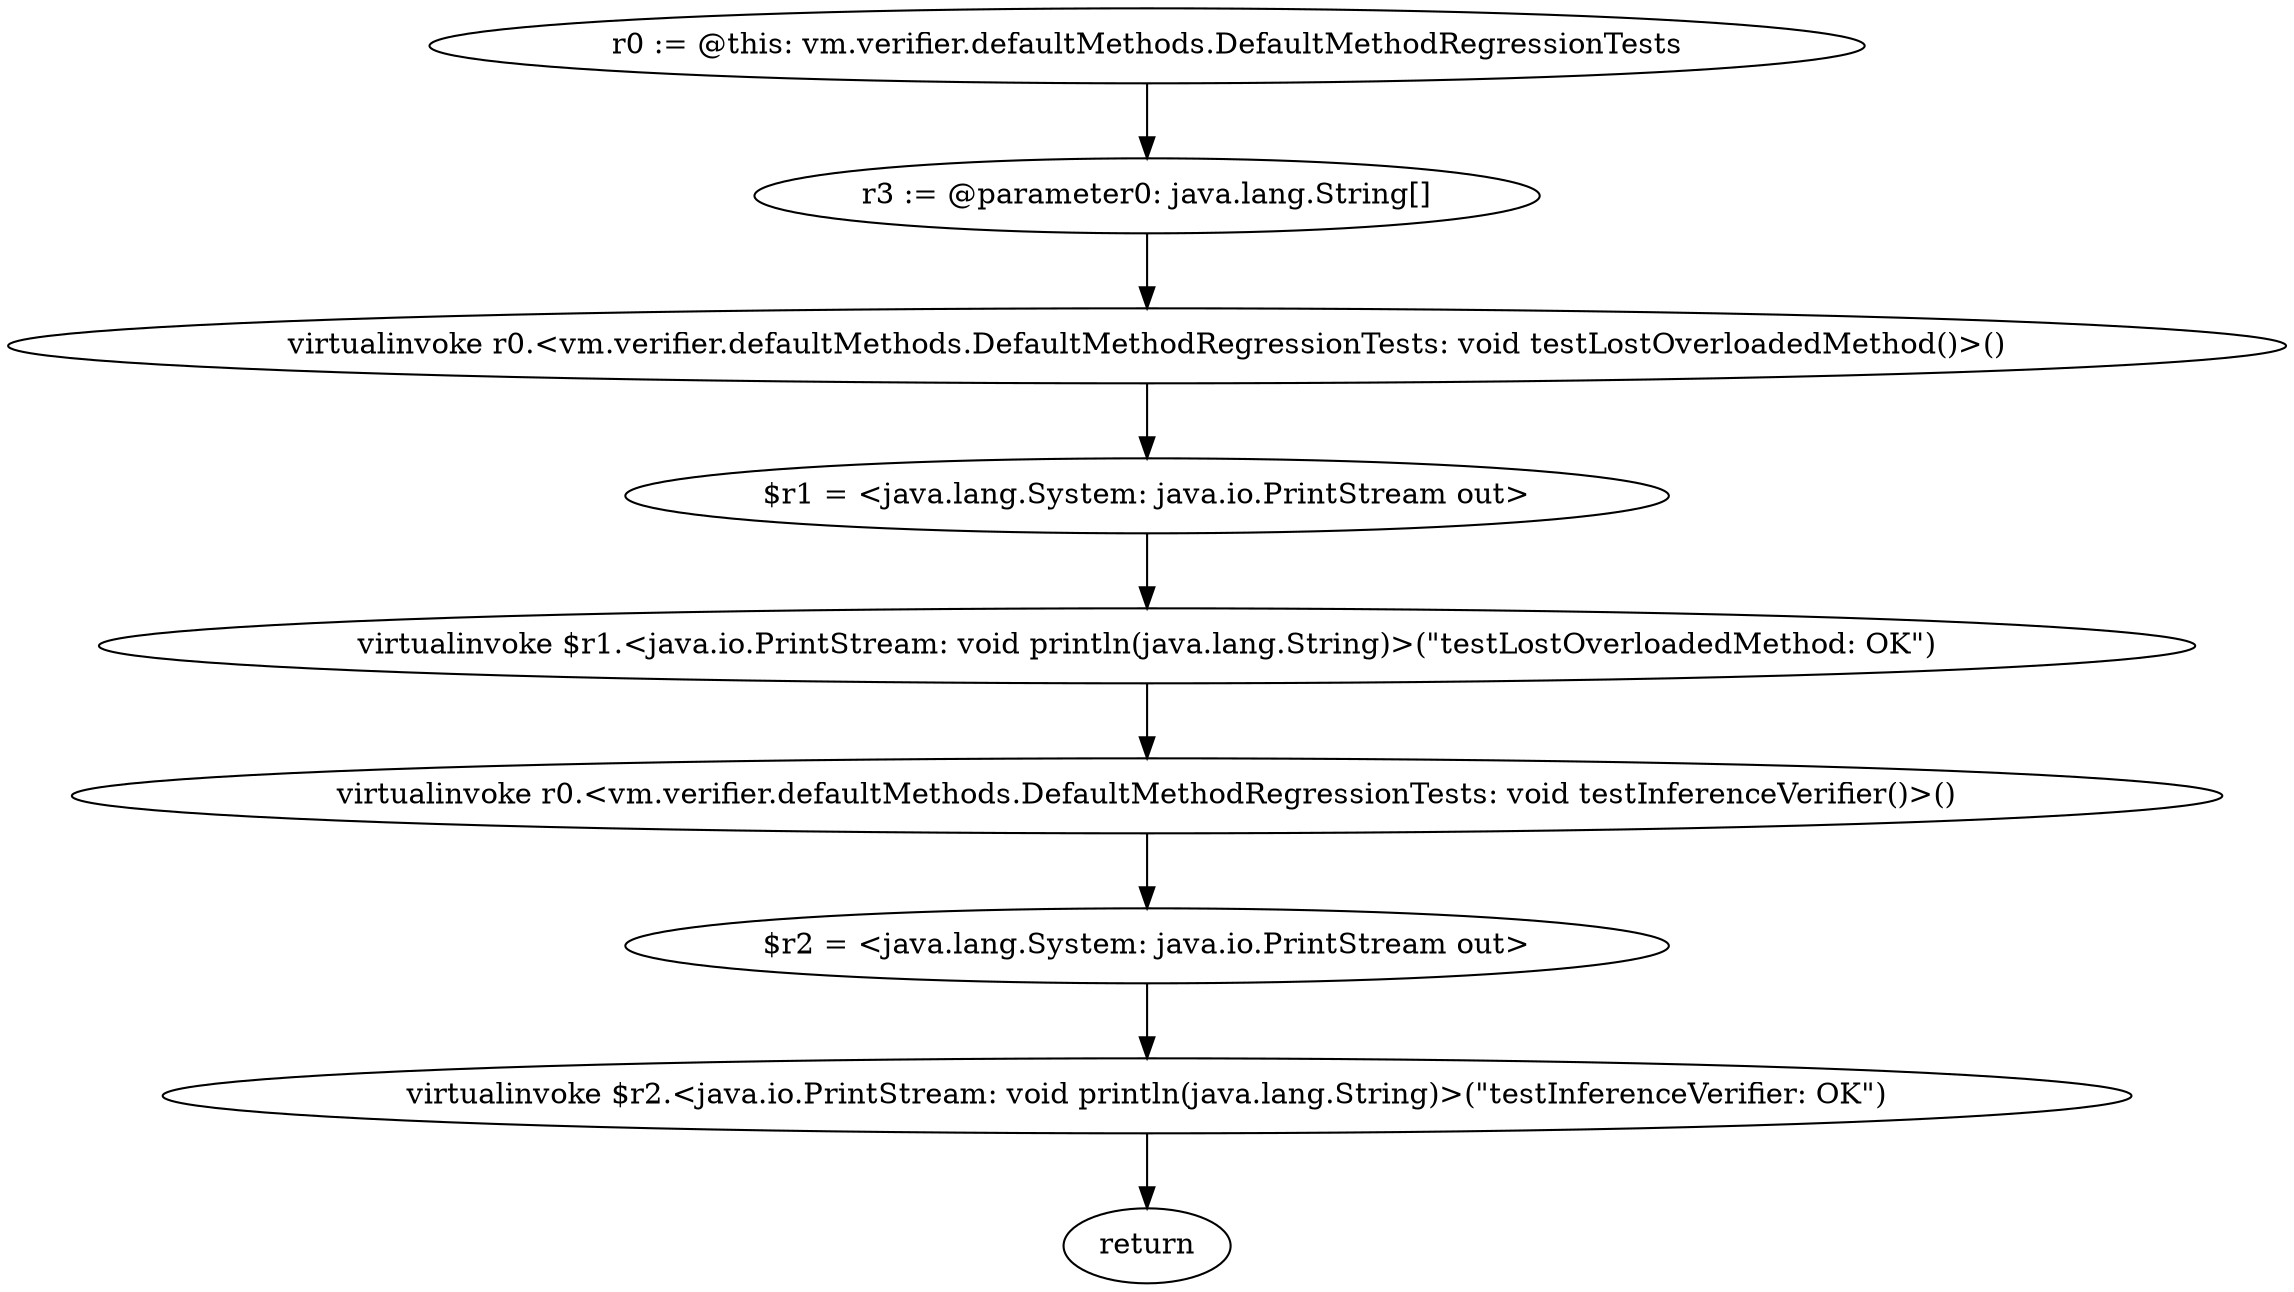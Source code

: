digraph "unitGraph" {
    "r0 := @this: vm.verifier.defaultMethods.DefaultMethodRegressionTests"
    "r3 := @parameter0: java.lang.String[]"
    "virtualinvoke r0.<vm.verifier.defaultMethods.DefaultMethodRegressionTests: void testLostOverloadedMethod()>()"
    "$r1 = <java.lang.System: java.io.PrintStream out>"
    "virtualinvoke $r1.<java.io.PrintStream: void println(java.lang.String)>(\"testLostOverloadedMethod: OK\")"
    "virtualinvoke r0.<vm.verifier.defaultMethods.DefaultMethodRegressionTests: void testInferenceVerifier()>()"
    "$r2 = <java.lang.System: java.io.PrintStream out>"
    "virtualinvoke $r2.<java.io.PrintStream: void println(java.lang.String)>(\"testInferenceVerifier: OK\")"
    "return"
    "r0 := @this: vm.verifier.defaultMethods.DefaultMethodRegressionTests"->"r3 := @parameter0: java.lang.String[]";
    "r3 := @parameter0: java.lang.String[]"->"virtualinvoke r0.<vm.verifier.defaultMethods.DefaultMethodRegressionTests: void testLostOverloadedMethod()>()";
    "virtualinvoke r0.<vm.verifier.defaultMethods.DefaultMethodRegressionTests: void testLostOverloadedMethod()>()"->"$r1 = <java.lang.System: java.io.PrintStream out>";
    "$r1 = <java.lang.System: java.io.PrintStream out>"->"virtualinvoke $r1.<java.io.PrintStream: void println(java.lang.String)>(\"testLostOverloadedMethod: OK\")";
    "virtualinvoke $r1.<java.io.PrintStream: void println(java.lang.String)>(\"testLostOverloadedMethod: OK\")"->"virtualinvoke r0.<vm.verifier.defaultMethods.DefaultMethodRegressionTests: void testInferenceVerifier()>()";
    "virtualinvoke r0.<vm.verifier.defaultMethods.DefaultMethodRegressionTests: void testInferenceVerifier()>()"->"$r2 = <java.lang.System: java.io.PrintStream out>";
    "$r2 = <java.lang.System: java.io.PrintStream out>"->"virtualinvoke $r2.<java.io.PrintStream: void println(java.lang.String)>(\"testInferenceVerifier: OK\")";
    "virtualinvoke $r2.<java.io.PrintStream: void println(java.lang.String)>(\"testInferenceVerifier: OK\")"->"return";
}
